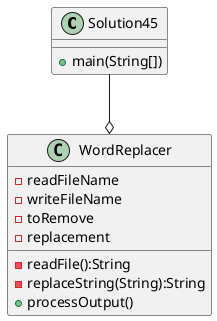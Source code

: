 /*
 *  UCF COP3330 Fall 2021 Assignment 4 Solutions
 *  Copyright 2021 Joshua Davis
 */


@startuml
'https://plantuml.com/sequence-diagram
Class Solution45{
    +main(String[])
}

Class WordReplacer{
    -readFileName
    -writeFileName
    -toRemove
    -replacement
    -readFile():String
    -replaceString(String):String
    +processOutput()
}

Solution45 --o WordReplacer
@enduml